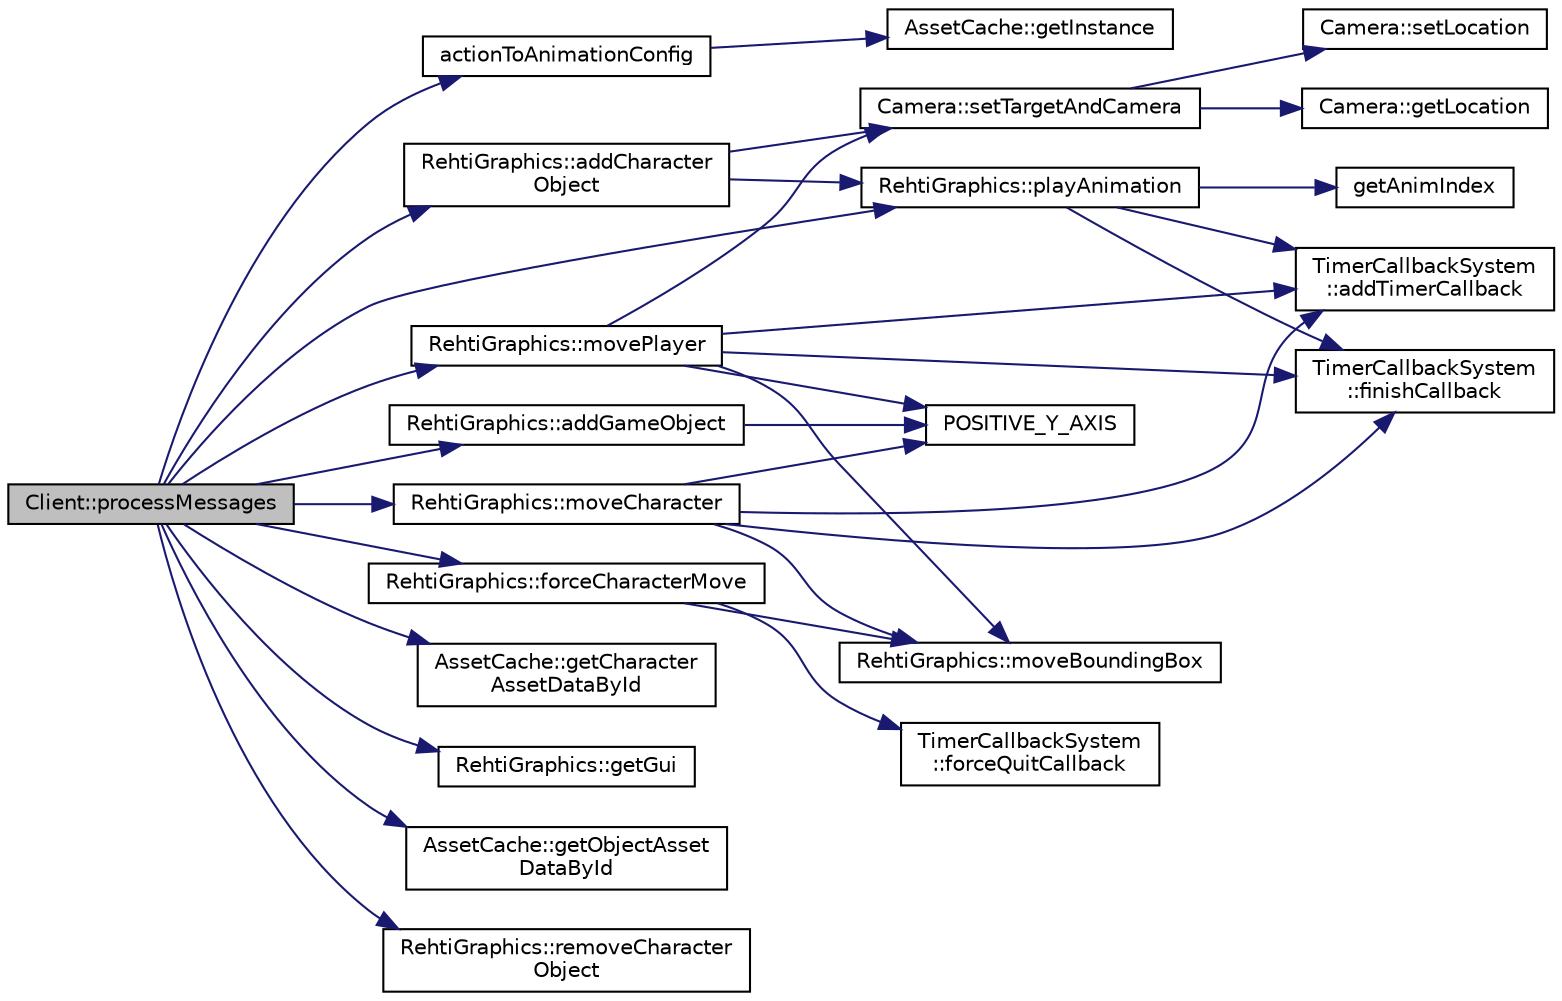 digraph "Client::processMessages"
{
 // LATEX_PDF_SIZE
  edge [fontname="Helvetica",fontsize="10",labelfontname="Helvetica",labelfontsize="10"];
  node [fontname="Helvetica",fontsize="10",shape=record];
  rankdir="LR";
  Node1 [label="Client::processMessages",height=0.2,width=0.4,color="black", fillcolor="grey75", style="filled", fontcolor="black",tooltip="Processes messages from the server."];
  Node1 -> Node2 [color="midnightblue",fontsize="10",style="solid",fontname="Helvetica"];
  Node2 [label="actionToAnimationConfig",height=0.2,width=0.4,color="black", fillcolor="white", style="filled",URL="$client_2src_2Utils_8cpp.html#a75a5ed3112df6517fcfa0cecf9b68592",tooltip="Convert action to animation config."];
  Node2 -> Node3 [color="midnightblue",fontsize="10",style="solid",fontname="Helvetica"];
  Node3 [label="AssetCache::getInstance",height=0.2,width=0.4,color="black", fillcolor="white", style="filled",URL="$classAssetCache.html#ad31c13741259ce09f6bd7fe8a8ba083b",tooltip="Returns the singleton instance of the AssetCache."];
  Node1 -> Node4 [color="midnightblue",fontsize="10",style="solid",fontname="Helvetica"];
  Node4 [label="RehtiGraphics::addCharacter\lObject",height=0.2,width=0.4,color="black", fillcolor="white", style="filled",URL="$classRehtiGraphics.html#ac817516ac285d8b37e44ed594a903bd1",tooltip="Adds a character object with the given id to the graphics backend. Also creates a bounding box for th..."];
  Node4 -> Node5 [color="midnightblue",fontsize="10",style="solid",fontname="Helvetica"];
  Node5 [label="RehtiGraphics::playAnimation",height=0.2,width=0.4,color="black", fillcolor="white", style="filled",URL="$classRehtiGraphics.html#a8619a3e0907702692d70355cc8a8eea6",tooltip="Plays an animation for the given character."];
  Node5 -> Node6 [color="midnightblue",fontsize="10",style="solid",fontname="Helvetica"];
  Node6 [label="TimerCallbackSystem\l::addTimerCallback",height=0.2,width=0.4,color="black", fillcolor="white", style="filled",URL="$classTimerCallbackSystem.html#af8ea3ade97f14ca226c625ad4d70f90b",tooltip="Adds a new timer callback for the given id."];
  Node5 -> Node7 [color="midnightblue",fontsize="10",style="solid",fontname="Helvetica"];
  Node7 [label="TimerCallbackSystem\l::finishCallback",height=0.2,width=0.4,color="black", fillcolor="white", style="filled",URL="$classTimerCallbackSystem.html#add46c4d14ad6d925b927c7d5720f5e6d",tooltip="Forces the callback to be completed with the time left in the timer and removes it from the system."];
  Node5 -> Node8 [color="midnightblue",fontsize="10",style="solid",fontname="Helvetica"];
  Node8 [label="getAnimIndex",height=0.2,width=0.4,color="black", fillcolor="white", style="filled",URL="$BasicTypes_8hpp.html#abeaa9e402d6a6f63c932da7fa203c38c",tooltip=" "];
  Node4 -> Node9 [color="midnightblue",fontsize="10",style="solid",fontname="Helvetica"];
  Node9 [label="Camera::setTargetAndCamera",height=0.2,width=0.4,color="black", fillcolor="white", style="filled",URL="$classCamera.html#a7e5afa229f8c473b74d4984e0663cc8f",tooltip="Sets the camera target to the given location and moves camera by the same amount."];
  Node9 -> Node10 [color="midnightblue",fontsize="10",style="solid",fontname="Helvetica"];
  Node10 [label="Camera::getLocation",height=0.2,width=0.4,color="black", fillcolor="white", style="filled",URL="$classCamera.html#aa5786f7090ec3569fa729f10a2e64ce1",tooltip="Returns the location of the camera."];
  Node9 -> Node11 [color="midnightblue",fontsize="10",style="solid",fontname="Helvetica"];
  Node11 [label="Camera::setLocation",height=0.2,width=0.4,color="black", fillcolor="white", style="filled",URL="$classCamera.html#a4e5c1cba3172130eaff779eca5ff5af9",tooltip="Sets the camera location to the given location."];
  Node1 -> Node12 [color="midnightblue",fontsize="10",style="solid",fontname="Helvetica"];
  Node12 [label="RehtiGraphics::addGameObject",height=0.2,width=0.4,color="black", fillcolor="white", style="filled",URL="$classRehtiGraphics.html#aea4a763d818fd3095763798d5b4b0c24",tooltip="Adds a game object with the given id to the graphics backend. Also creates a bounding box for the obj..."];
  Node12 -> Node13 [color="midnightblue",fontsize="10",style="solid",fontname="Helvetica"];
  Node13 [label="POSITIVE_Y_AXIS",height=0.2,width=0.4,color="black", fillcolor="white", style="filled",URL="$Camera_8hpp.html#ab03bb87e5fba3bc2067ea684738a2748",tooltip=" "];
  Node1 -> Node14 [color="midnightblue",fontsize="10",style="solid",fontname="Helvetica"];
  Node14 [label="RehtiGraphics::forceCharacterMove",height=0.2,width=0.4,color="black", fillcolor="white", style="filled",URL="$classRehtiGraphics.html#aa0fe4714ffc957fc647c4e392397e3f5",tooltip="Forces character to the given location, cancelling any remaining movement callbacks and animations."];
  Node14 -> Node15 [color="midnightblue",fontsize="10",style="solid",fontname="Helvetica"];
  Node15 [label="TimerCallbackSystem\l::forceQuitCallback",height=0.2,width=0.4,color="black", fillcolor="white", style="filled",URL="$classTimerCallbackSystem.html#abbe5757fb1797f2e2bb229a28023201f",tooltip="Immediately forces the removal of the callback with the given id, without finishing the remaining tim..."];
  Node14 -> Node16 [color="midnightblue",fontsize="10",style="solid",fontname="Helvetica"];
  Node16 [label="RehtiGraphics::moveBoundingBox",height=0.2,width=0.4,color="black", fillcolor="white", style="filled",URL="$classRehtiGraphics.html#a1a332491febf46b86750d5d73e3e97ad",tooltip="Helper function to move a bounding box."];
  Node1 -> Node17 [color="midnightblue",fontsize="10",style="solid",fontname="Helvetica"];
  Node17 [label="AssetCache::getCharacter\lAssetDataById",height=0.2,width=0.4,color="black", fillcolor="white", style="filled",URL="$classAssetCache.html#acd735b6ac54f7994b6092eb88f4e56d9",tooltip="Returns the character asset data by type id."];
  Node1 -> Node18 [color="midnightblue",fontsize="10",style="solid",fontname="Helvetica"];
  Node18 [label="RehtiGraphics::getGui",height=0.2,width=0.4,color="black", fillcolor="white", style="filled",URL="$classRehtiGraphics.html#a0b627360419288947984636e806f1d82",tooltip=" "];
  Node1 -> Node19 [color="midnightblue",fontsize="10",style="solid",fontname="Helvetica"];
  Node19 [label="AssetCache::getObjectAsset\lDataById",height=0.2,width=0.4,color="black", fillcolor="white", style="filled",URL="$classAssetCache.html#a68b5da460af29dca4e38a17772d7bc9d",tooltip="Returns the object asset data by type id."];
  Node1 -> Node20 [color="midnightblue",fontsize="10",style="solid",fontname="Helvetica"];
  Node20 [label="RehtiGraphics::moveCharacter",height=0.2,width=0.4,color="black", fillcolor="white", style="filled",URL="$classRehtiGraphics.html#ac24939dc0395b9a5c70eb35d3fd3947f",tooltip="Moves character to the given location in the given time. Automatically sets the running animation and..."];
  Node20 -> Node6 [color="midnightblue",fontsize="10",style="solid",fontname="Helvetica"];
  Node20 -> Node7 [color="midnightblue",fontsize="10",style="solid",fontname="Helvetica"];
  Node20 -> Node16 [color="midnightblue",fontsize="10",style="solid",fontname="Helvetica"];
  Node20 -> Node13 [color="midnightblue",fontsize="10",style="solid",fontname="Helvetica"];
  Node1 -> Node21 [color="midnightblue",fontsize="10",style="solid",fontname="Helvetica"];
  Node21 [label="RehtiGraphics::movePlayer",height=0.2,width=0.4,color="black", fillcolor="white", style="filled",URL="$classRehtiGraphics.html#ad09a8e4ec5d0f6e8d48159c30430ffd5",tooltip="Moves the player to the given location in the given time. Also automatically rotates the player to fa..."];
  Node21 -> Node6 [color="midnightblue",fontsize="10",style="solid",fontname="Helvetica"];
  Node21 -> Node7 [color="midnightblue",fontsize="10",style="solid",fontname="Helvetica"];
  Node21 -> Node16 [color="midnightblue",fontsize="10",style="solid",fontname="Helvetica"];
  Node21 -> Node13 [color="midnightblue",fontsize="10",style="solid",fontname="Helvetica"];
  Node21 -> Node9 [color="midnightblue",fontsize="10",style="solid",fontname="Helvetica"];
  Node1 -> Node5 [color="midnightblue",fontsize="10",style="solid",fontname="Helvetica"];
  Node1 -> Node22 [color="midnightblue",fontsize="10",style="solid",fontname="Helvetica"];
  Node22 [label="RehtiGraphics::removeCharacter\lObject",height=0.2,width=0.4,color="black", fillcolor="white", style="filled",URL="$classRehtiGraphics.html#aa13261cd00ba944bb91da701e74fadfa",tooltip="Removes a character object with the given id from the graphics backend."];
}
